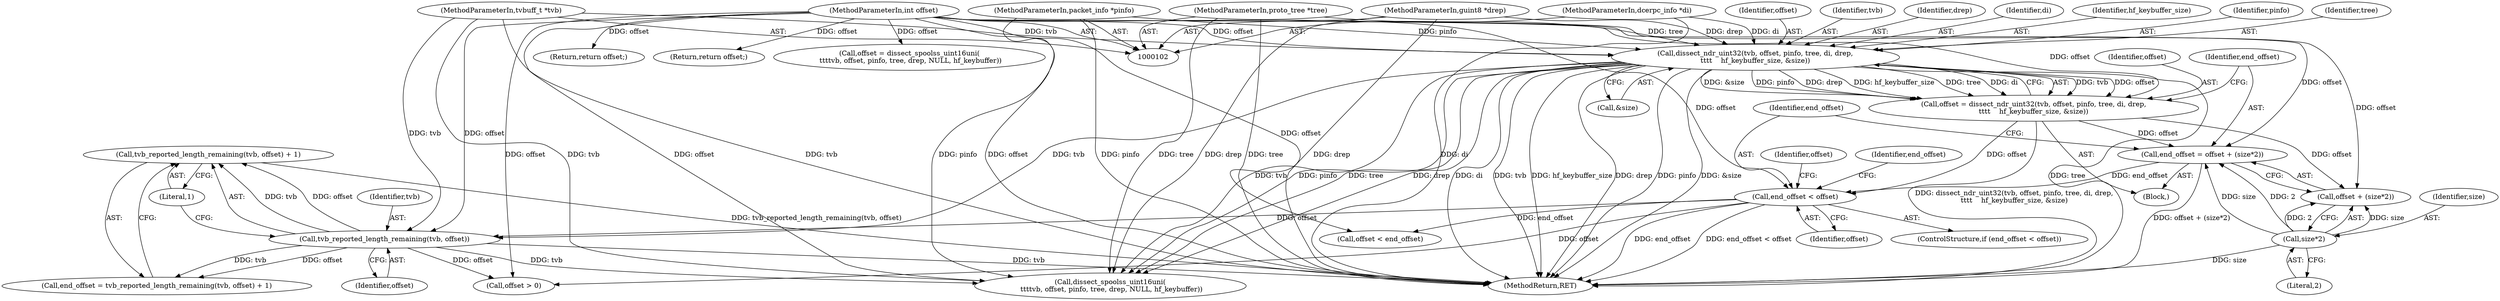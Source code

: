 digraph "0_wireshark_b4d16b4495b732888e12baf5b8a7e9bf2665e22b@API" {
"1000144" [label="(Call,tvb_reported_length_remaining(tvb, offset) + 1)"];
"1000145" [label="(Call,tvb_reported_length_remaining(tvb, offset))"];
"1000120" [label="(Call,dissect_ndr_uint32(tvb, offset, pinfo, tree, di, drep,\n\t\t\t\t    hf_keybuffer_size, &size))"];
"1000103" [label="(MethodParameterIn,tvbuff_t *tvb)"];
"1000104" [label="(MethodParameterIn,int offset)"];
"1000105" [label="(MethodParameterIn,packet_info *pinfo)"];
"1000106" [label="(MethodParameterIn,proto_tree *tree)"];
"1000107" [label="(MethodParameterIn,dcerpc_info *di)"];
"1000108" [label="(MethodParameterIn,guint8 *drep)"];
"1000138" [label="(Call,end_offset < offset)"];
"1000130" [label="(Call,end_offset = offset + (size*2))"];
"1000118" [label="(Call,offset = dissect_ndr_uint32(tvb, offset, pinfo, tree, di, drep,\n\t\t\t\t    hf_keybuffer_size, &size))"];
"1000134" [label="(Call,size*2)"];
"1000118" [label="(Call,offset = dissect_ndr_uint32(tvb, offset, pinfo, tree, di, drep,\n\t\t\t\t    hf_keybuffer_size, &size))"];
"1000126" [label="(Identifier,drep)"];
"1000103" [label="(MethodParameterIn,tvbuff_t *tvb)"];
"1000125" [label="(Identifier,di)"];
"1000134" [label="(Call,size*2)"];
"1000145" [label="(Call,tvb_reported_length_remaining(tvb, offset))"];
"1000119" [label="(Identifier,offset)"];
"1000127" [label="(Identifier,hf_keybuffer_size)"];
"1000120" [label="(Call,dissect_ndr_uint32(tvb, offset, pinfo, tree, di, drep,\n\t\t\t\t    hf_keybuffer_size, &size))"];
"1000108" [label="(MethodParameterIn,guint8 *drep)"];
"1000132" [label="(Call,offset + (size*2))"];
"1000123" [label="(Identifier,pinfo)"];
"1000137" [label="(ControlStructure,if (end_offset < offset))"];
"1000135" [label="(Identifier,size)"];
"1000139" [label="(Identifier,end_offset)"];
"1000168" [label="(Return,return offset;)"];
"1000131" [label="(Identifier,end_offset)"];
"1000130" [label="(Call,end_offset = offset + (size*2))"];
"1000142" [label="(Call,end_offset = tvb_reported_length_remaining(tvb, offset) + 1)"];
"1000136" [label="(Literal,2)"];
"1000152" [label="(Identifier,offset)"];
"1000151" [label="(Call,offset > 0)"];
"1000160" [label="(Call,dissect_spoolss_uint16uni(\n \t\t\ttvb, offset, pinfo, tree, drep, NULL, hf_keybuffer))"];
"1000124" [label="(Identifier,tree)"];
"1000144" [label="(Call,tvb_reported_length_remaining(tvb, offset) + 1)"];
"1000170" [label="(MethodReturn,RET)"];
"1000154" [label="(Call,offset < end_offset)"];
"1000143" [label="(Identifier,end_offset)"];
"1000107" [label="(MethodParameterIn,dcerpc_info *di)"];
"1000105" [label="(MethodParameterIn,packet_info *pinfo)"];
"1000147" [label="(Identifier,offset)"];
"1000122" [label="(Identifier,offset)"];
"1000104" [label="(MethodParameterIn,int offset)"];
"1000116" [label="(Return,return offset;)"];
"1000146" [label="(Identifier,tvb)"];
"1000148" [label="(Literal,1)"];
"1000109" [label="(Block,)"];
"1000138" [label="(Call,end_offset < offset)"];
"1000106" [label="(MethodParameterIn,proto_tree *tree)"];
"1000158" [label="(Call,offset = dissect_spoolss_uint16uni(\n \t\t\ttvb, offset, pinfo, tree, drep, NULL, hf_keybuffer))"];
"1000121" [label="(Identifier,tvb)"];
"1000140" [label="(Identifier,offset)"];
"1000128" [label="(Call,&size)"];
"1000144" -> "1000142"  [label="AST: "];
"1000144" -> "1000148"  [label="CFG: "];
"1000145" -> "1000144"  [label="AST: "];
"1000148" -> "1000144"  [label="AST: "];
"1000142" -> "1000144"  [label="CFG: "];
"1000144" -> "1000170"  [label="DDG: tvb_reported_length_remaining(tvb, offset)"];
"1000145" -> "1000144"  [label="DDG: tvb"];
"1000145" -> "1000144"  [label="DDG: offset"];
"1000145" -> "1000147"  [label="CFG: "];
"1000146" -> "1000145"  [label="AST: "];
"1000147" -> "1000145"  [label="AST: "];
"1000148" -> "1000145"  [label="CFG: "];
"1000145" -> "1000170"  [label="DDG: tvb"];
"1000145" -> "1000142"  [label="DDG: tvb"];
"1000145" -> "1000142"  [label="DDG: offset"];
"1000120" -> "1000145"  [label="DDG: tvb"];
"1000103" -> "1000145"  [label="DDG: tvb"];
"1000138" -> "1000145"  [label="DDG: offset"];
"1000104" -> "1000145"  [label="DDG: offset"];
"1000145" -> "1000151"  [label="DDG: offset"];
"1000145" -> "1000160"  [label="DDG: tvb"];
"1000120" -> "1000118"  [label="AST: "];
"1000120" -> "1000128"  [label="CFG: "];
"1000121" -> "1000120"  [label="AST: "];
"1000122" -> "1000120"  [label="AST: "];
"1000123" -> "1000120"  [label="AST: "];
"1000124" -> "1000120"  [label="AST: "];
"1000125" -> "1000120"  [label="AST: "];
"1000126" -> "1000120"  [label="AST: "];
"1000127" -> "1000120"  [label="AST: "];
"1000128" -> "1000120"  [label="AST: "];
"1000118" -> "1000120"  [label="CFG: "];
"1000120" -> "1000170"  [label="DDG: di"];
"1000120" -> "1000170"  [label="DDG: tvb"];
"1000120" -> "1000170"  [label="DDG: hf_keybuffer_size"];
"1000120" -> "1000170"  [label="DDG: drep"];
"1000120" -> "1000170"  [label="DDG: pinfo"];
"1000120" -> "1000170"  [label="DDG: &size"];
"1000120" -> "1000170"  [label="DDG: tree"];
"1000120" -> "1000118"  [label="DDG: tvb"];
"1000120" -> "1000118"  [label="DDG: offset"];
"1000120" -> "1000118"  [label="DDG: &size"];
"1000120" -> "1000118"  [label="DDG: pinfo"];
"1000120" -> "1000118"  [label="DDG: drep"];
"1000120" -> "1000118"  [label="DDG: hf_keybuffer_size"];
"1000120" -> "1000118"  [label="DDG: tree"];
"1000120" -> "1000118"  [label="DDG: di"];
"1000103" -> "1000120"  [label="DDG: tvb"];
"1000104" -> "1000120"  [label="DDG: offset"];
"1000105" -> "1000120"  [label="DDG: pinfo"];
"1000106" -> "1000120"  [label="DDG: tree"];
"1000107" -> "1000120"  [label="DDG: di"];
"1000108" -> "1000120"  [label="DDG: drep"];
"1000120" -> "1000160"  [label="DDG: tvb"];
"1000120" -> "1000160"  [label="DDG: pinfo"];
"1000120" -> "1000160"  [label="DDG: tree"];
"1000120" -> "1000160"  [label="DDG: drep"];
"1000103" -> "1000102"  [label="AST: "];
"1000103" -> "1000170"  [label="DDG: tvb"];
"1000103" -> "1000160"  [label="DDG: tvb"];
"1000104" -> "1000102"  [label="AST: "];
"1000104" -> "1000170"  [label="DDG: offset"];
"1000104" -> "1000116"  [label="DDG: offset"];
"1000104" -> "1000118"  [label="DDG: offset"];
"1000104" -> "1000130"  [label="DDG: offset"];
"1000104" -> "1000132"  [label="DDG: offset"];
"1000104" -> "1000138"  [label="DDG: offset"];
"1000104" -> "1000151"  [label="DDG: offset"];
"1000104" -> "1000154"  [label="DDG: offset"];
"1000104" -> "1000158"  [label="DDG: offset"];
"1000104" -> "1000160"  [label="DDG: offset"];
"1000104" -> "1000168"  [label="DDG: offset"];
"1000105" -> "1000102"  [label="AST: "];
"1000105" -> "1000170"  [label="DDG: pinfo"];
"1000105" -> "1000160"  [label="DDG: pinfo"];
"1000106" -> "1000102"  [label="AST: "];
"1000106" -> "1000170"  [label="DDG: tree"];
"1000106" -> "1000160"  [label="DDG: tree"];
"1000107" -> "1000102"  [label="AST: "];
"1000107" -> "1000170"  [label="DDG: di"];
"1000108" -> "1000102"  [label="AST: "];
"1000108" -> "1000170"  [label="DDG: drep"];
"1000108" -> "1000160"  [label="DDG: drep"];
"1000138" -> "1000137"  [label="AST: "];
"1000138" -> "1000140"  [label="CFG: "];
"1000139" -> "1000138"  [label="AST: "];
"1000140" -> "1000138"  [label="AST: "];
"1000143" -> "1000138"  [label="CFG: "];
"1000152" -> "1000138"  [label="CFG: "];
"1000138" -> "1000170"  [label="DDG: end_offset"];
"1000138" -> "1000170"  [label="DDG: end_offset < offset"];
"1000130" -> "1000138"  [label="DDG: end_offset"];
"1000118" -> "1000138"  [label="DDG: offset"];
"1000138" -> "1000151"  [label="DDG: offset"];
"1000138" -> "1000154"  [label="DDG: end_offset"];
"1000130" -> "1000109"  [label="AST: "];
"1000130" -> "1000132"  [label="CFG: "];
"1000131" -> "1000130"  [label="AST: "];
"1000132" -> "1000130"  [label="AST: "];
"1000139" -> "1000130"  [label="CFG: "];
"1000130" -> "1000170"  [label="DDG: offset + (size*2)"];
"1000118" -> "1000130"  [label="DDG: offset"];
"1000134" -> "1000130"  [label="DDG: size"];
"1000134" -> "1000130"  [label="DDG: 2"];
"1000118" -> "1000109"  [label="AST: "];
"1000119" -> "1000118"  [label="AST: "];
"1000131" -> "1000118"  [label="CFG: "];
"1000118" -> "1000170"  [label="DDG: dissect_ndr_uint32(tvb, offset, pinfo, tree, di, drep,\n\t\t\t\t    hf_keybuffer_size, &size)"];
"1000118" -> "1000132"  [label="DDG: offset"];
"1000134" -> "1000132"  [label="AST: "];
"1000134" -> "1000136"  [label="CFG: "];
"1000135" -> "1000134"  [label="AST: "];
"1000136" -> "1000134"  [label="AST: "];
"1000132" -> "1000134"  [label="CFG: "];
"1000134" -> "1000170"  [label="DDG: size"];
"1000134" -> "1000132"  [label="DDG: size"];
"1000134" -> "1000132"  [label="DDG: 2"];
}
